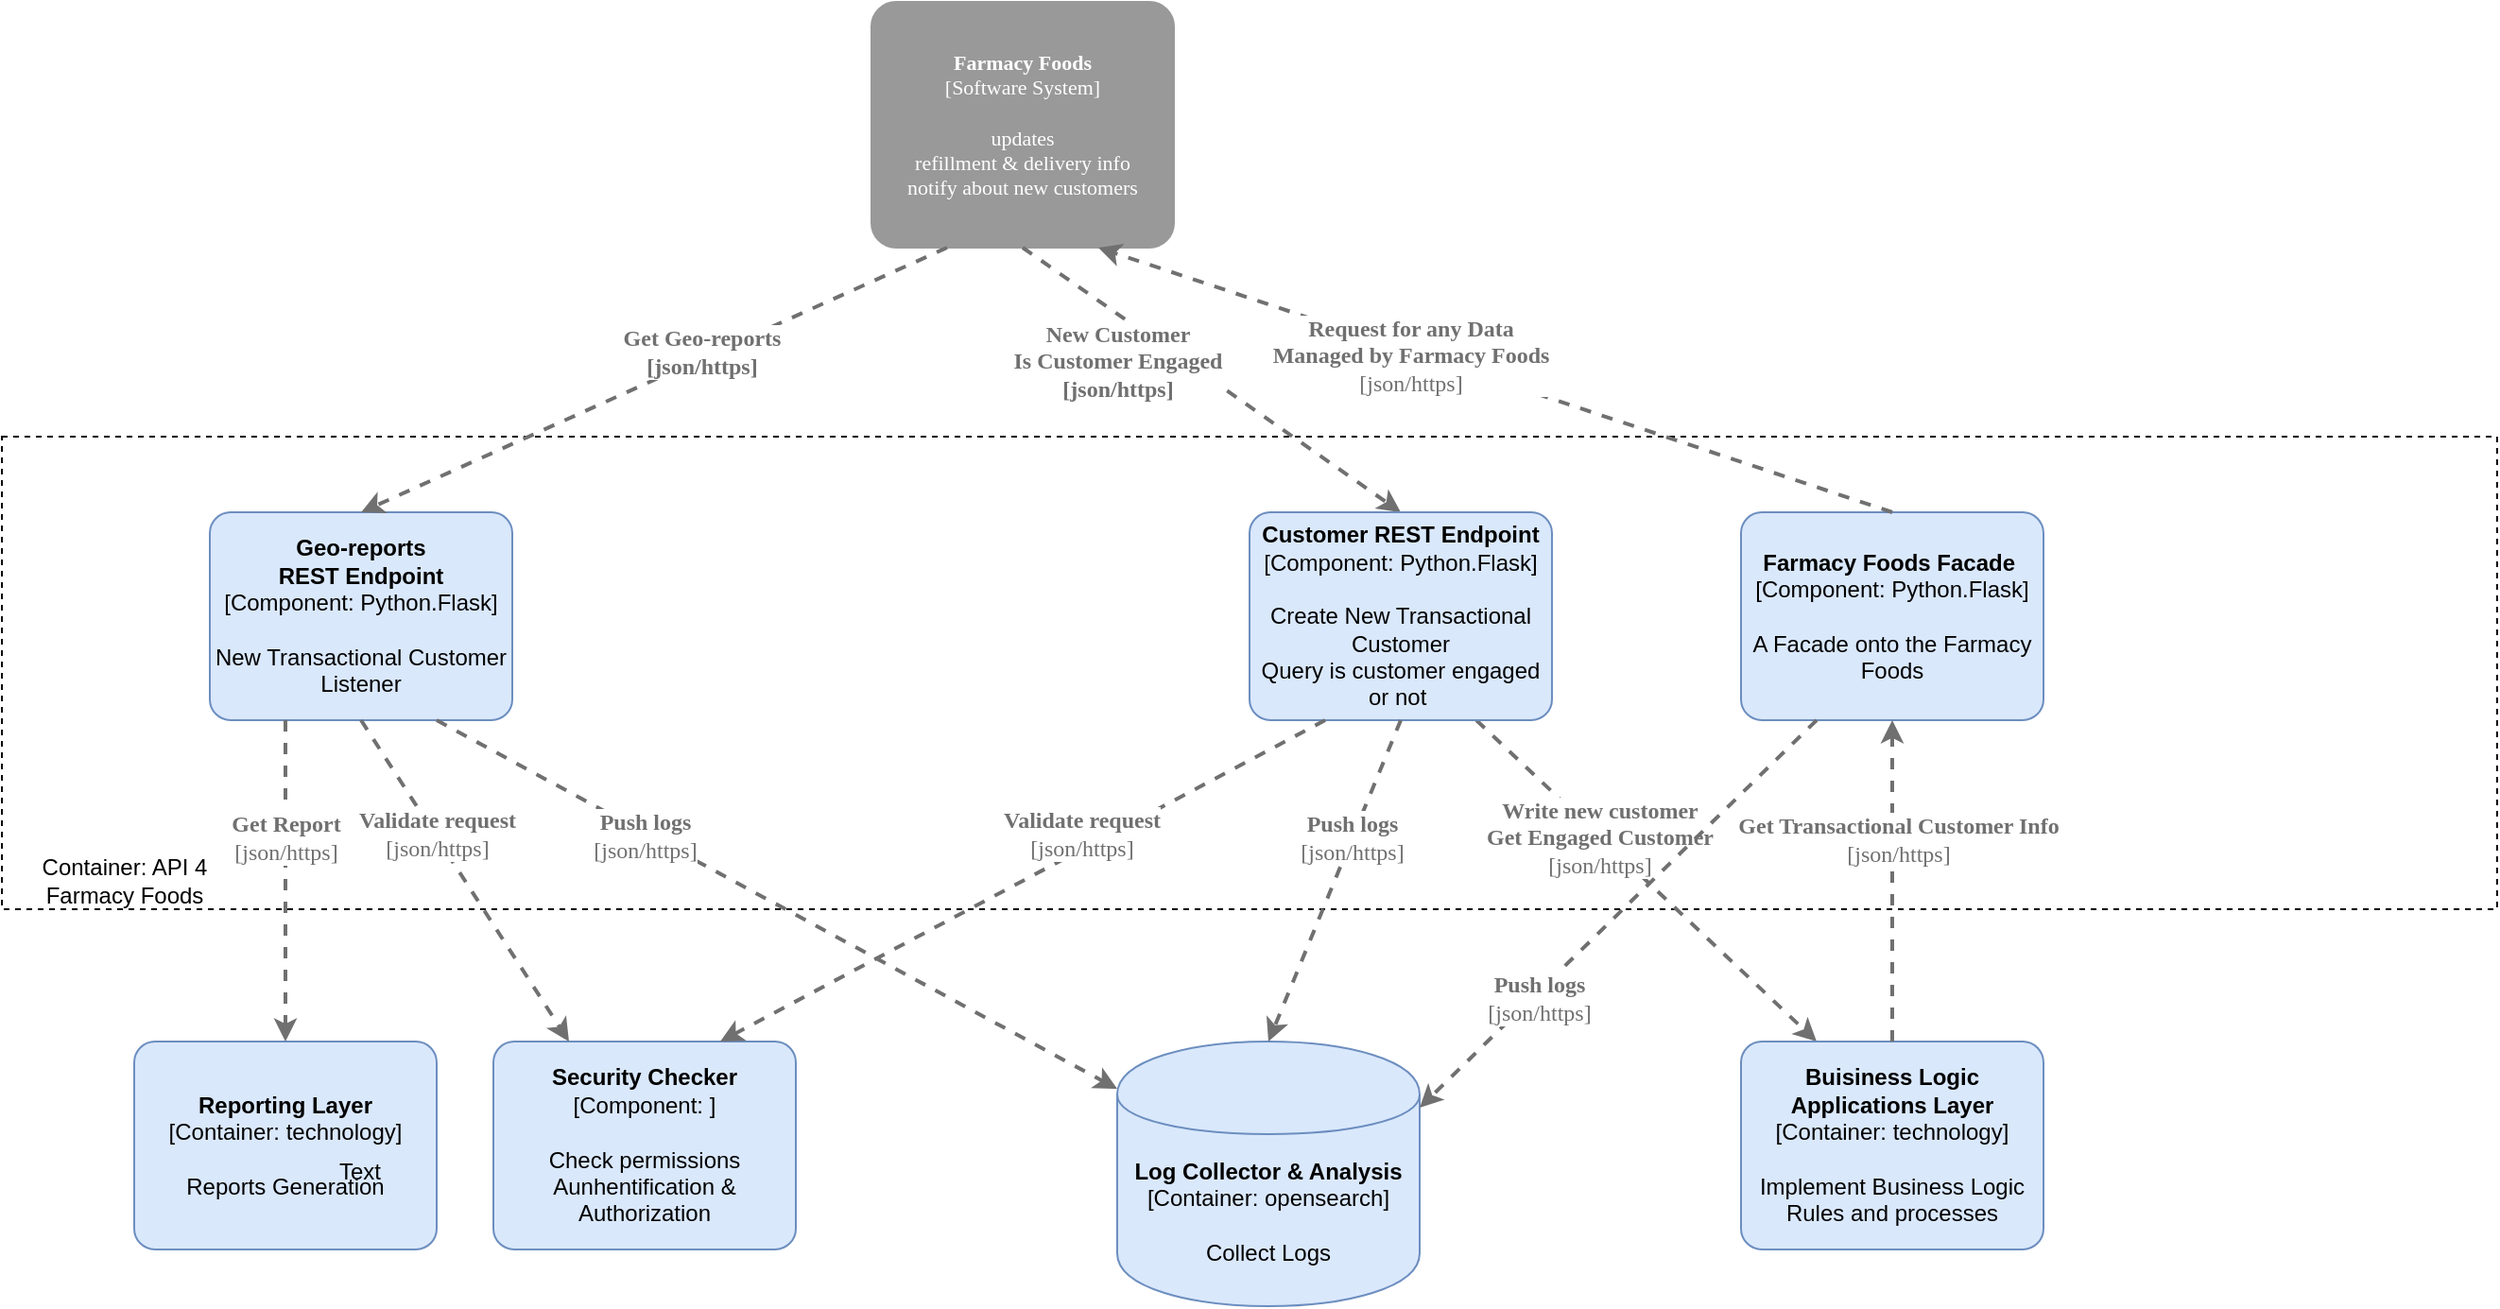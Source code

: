 <mxfile version="13.0.3" type="device"><diagram id="FejU_xL7Wx76AVO8mdSG" name="Page-1"><mxGraphModel dx="1731" dy="567" grid="1" gridSize="10" guides="1" tooltips="1" connect="1" arrows="1" fold="1" page="1" pageScale="1" pageWidth="827" pageHeight="1169" math="0" shadow="0"><root><mxCell id="0"/><mxCell id="1" parent="0"/><mxCell id="1h9RtoSDWQETx1TovlLe-1" value="" style="rounded=0;whiteSpace=wrap;html=1;dashed=1;" parent="1" vertex="1"><mxGeometry x="-140" y="300" width="1320" height="250" as="geometry"/></mxCell><object placeholders="1" c4Name="Farmacy Foods" c4Type="Software System" c4Description="updates&#10;refillment &amp; delivery info&#10;notify about new customers" label="&lt;b style=&quot;font-size: 11px;&quot;&gt;%c4Name%&lt;/b&gt;&lt;div style=&quot;font-size: 11px;&quot;&gt;[%c4Type%]&lt;/div&gt;&lt;br style=&quot;font-size: 11px;&quot;&gt;&lt;div style=&quot;font-size: 11px;&quot;&gt;%c4Description%&lt;/div&gt;" id="9URjR_MEQqm8kvzQ_rZu-7"><mxCell style="rounded=1;whiteSpace=wrap;html=1;labelBackgroundColor=none;fillColor=#999999;fontColor=#ffffff;align=center;arcSize=10;strokeColor=#999999;metaEdit=1;metaData={&quot;c4Type&quot;:{&quot;editable&quot;:false}};points=[[0.25,0,0],[0.5,0,0],[0.75,0,0],[1,0.25,0],[1,0.5,0],[1,0.75,0],[0.75,1,0],[0.5,1,0],[0.25,1,0],[0,0.75,0],[0,0.5,0],[0,0.25,0]];fontFamily=PT Mono;fontSize=11;" parent="1" vertex="1"><mxGeometry x="320" y="70" width="160" height="130" as="geometry"/></mxCell></object><object placeholders="1" c4Type="Relationship" c4Technology="json/https" c4Description="Write new customer&#10;Get Engaged Customer" label="&lt;div style=&quot;text-align: left&quot;&gt;&lt;div style=&quot;text-align: center&quot;&gt;&lt;b&gt;%c4Description%&lt;/b&gt;&lt;/div&gt;&lt;div style=&quot;text-align: center&quot;&gt;[%c4Technology%]&lt;/div&gt;&lt;/div&gt;" id="9URjR_MEQqm8kvzQ_rZu-9"><mxCell style="edgeStyle=none;rounded=0;html=1;entryX=0.25;entryY=0;jettySize=auto;orthogonalLoop=1;strokeColor=#707070;strokeWidth=2;fontColor=#707070;jumpStyle=none;dashed=1;metaEdit=1;metaData={&quot;c4Type&quot;:{&quot;editable&quot;:false}};fontFamily=PT Mono;fontSize=12;startArrow=none;startFill=0;endArrow=classic;endFill=1;verticalAlign=middle;entryDx=0;entryDy=0;entryPerimeter=0;exitX=0.75;exitY=1;exitDx=0;exitDy=0;exitPerimeter=0;" parent="1" target="aKYVrWJ5R1Nlzkp5w-1_-8" edge="1" source="WNrNJUZxD0pCBuLeAD5r-5"><mxGeometry x="-0.273" width="160" relative="1" as="geometry"><mxPoint x="600" y="450" as="sourcePoint"/><mxPoint x="600" y="585" as="targetPoint"/><mxPoint as="offset"/></mxGeometry></mxCell></object><mxCell id="9URjR_MEQqm8kvzQ_rZu-31" value="New Customer&lt;br&gt;Is Customer Engaged&lt;br&gt;[json/https]" style="endArrow=classic;html=1;rounded=0;fontFamily=PT Mono;fontSize=12;fontColor=#707070;verticalAlign=middle;exitX=0.5;exitY=1;exitDx=0;exitDy=0;exitPerimeter=0;entryX=0.5;entryY=0;entryDx=0;entryDy=0;entryPerimeter=0;dashed=1;strokeColor=#707070;strokeWidth=2;endFill=1;startFill=0;fontStyle=1" parent="1" source="9URjR_MEQqm8kvzQ_rZu-7" target="WNrNJUZxD0pCBuLeAD5r-5" edge="1"><mxGeometry x="-0.383" y="-20" width="50" height="50" relative="1" as="geometry"><mxPoint x="560" y="230" as="sourcePoint"/><mxPoint x="560" y="340" as="targetPoint"/><mxPoint as="offset"/></mxGeometry></mxCell><mxCell id="WNrNJUZxD0pCBuLeAD5r-5" value="&lt;b&gt;Customer REST Endpoint&lt;/b&gt;&lt;br&gt;&lt;div&gt;[Component:&amp;nbsp;&lt;span&gt;Python.Flask&lt;/span&gt;&lt;span&gt;]&lt;/span&gt;&lt;/div&gt;&lt;br&gt;&lt;div&gt;Create New Transactional Customer&lt;br&gt;Query is customer engaged or not&amp;nbsp;&lt;/div&gt;" style="rounded=1;whiteSpace=wrap;html=1;labelBackgroundColor=none;fillColor=#dae8fc;fontColor=#000000;align=center;arcSize=10;strokeColor=#6c8ebf;points=[[0.25,0,0],[0.5,0,0],[0.75,0,0],[1,0.25,0],[1,0.5,0],[1,0.75,0],[0.75,1,0],[0.5,1,0],[0.25,1,0],[0,0.75,0],[0,0.5,0],[0,0.25,0]];" parent="1" vertex="1"><mxGeometry x="520" y="340" width="160" height="110.0" as="geometry"/></mxCell><mxCell id="WNrNJUZxD0pCBuLeAD5r-7" value="&lt;span&gt;&lt;b&gt;Farmacy Foods Facade&amp;nbsp;&lt;br&gt;&lt;/b&gt;[Component:&amp;nbsp;&lt;/span&gt;&lt;span&gt;Python.Flask&lt;/span&gt;&lt;span&gt;]&lt;/span&gt;&lt;br&gt;&lt;br&gt;&lt;div&gt;A Facade onto the Farmacy Foods&lt;/div&gt;" style="rounded=1;whiteSpace=wrap;html=1;labelBackgroundColor=none;fillColor=#dae8fc;fontColor=#000000;align=center;arcSize=10;strokeColor=#6c8ebf;points=[[0.25,0,0],[0.5,0,0],[0.75,0,0],[1,0.25,0],[1,0.5,0],[1,0.75,0],[0.75,1,0],[0.5,1,0],[0.25,1,0],[0,0.75,0],[0,0.5,0],[0,0.25,0]];" parent="1" vertex="1"><mxGeometry x="780" y="340" width="160" height="110.0" as="geometry"/></mxCell><object placeholders="1" c4Type="Relationship" c4Technology="json/https" c4Description="Request for any Data&#10;Managed by Farmacy Foods" label="&lt;div style=&quot;text-align: left&quot;&gt;&lt;div style=&quot;text-align: center&quot;&gt;&lt;b&gt;%c4Description%&lt;/b&gt;&lt;/div&gt;&lt;div style=&quot;text-align: center&quot;&gt;[%c4Technology%]&lt;/div&gt;&lt;/div&gt;" id="WNrNJUZxD0pCBuLeAD5r-10"><mxCell style="edgeStyle=none;rounded=0;html=1;entryX=0.75;entryY=1;jettySize=auto;orthogonalLoop=1;strokeColor=#707070;strokeWidth=2;fontColor=#707070;jumpStyle=none;dashed=1;metaEdit=1;metaData={&quot;c4Type&quot;:{&quot;editable&quot;:false}};fontFamily=PT Mono;fontSize=12;startArrow=none;startFill=0;endArrow=classic;endFill=1;verticalAlign=middle;entryDx=0;entryDy=0;entryPerimeter=0;exitX=0.5;exitY=0;exitDx=0;exitDy=0;exitPerimeter=0;" parent="1" source="WNrNJUZxD0pCBuLeAD5r-7" target="9URjR_MEQqm8kvzQ_rZu-7" edge="1"><mxGeometry x="0.211" y="2" width="160" relative="1" as="geometry"><mxPoint x="1070" y="150" as="sourcePoint"/><mxPoint x="1070" y="285" as="targetPoint"/><mxPoint as="offset"/></mxGeometry></mxCell></object><mxCell id="aKYVrWJ5R1Nlzkp5w-1_-1" value="Container: API 4 Farmacy Foods" style="text;html=1;strokeColor=none;fillColor=none;align=center;verticalAlign=middle;whiteSpace=wrap;rounded=0;" vertex="1" parent="1"><mxGeometry x="-140" y="520" width="130" height="30" as="geometry"/></mxCell><mxCell id="aKYVrWJ5R1Nlzkp5w-1_-4" value="&lt;b&gt;Security Checker&lt;/b&gt;&lt;br&gt;&lt;div&gt;[Component:&amp;nbsp;&lt;span&gt;]&lt;/span&gt;&lt;/div&gt;&lt;br&gt;&lt;div&gt;Check permissions&lt;br&gt;Aunhentification &amp;amp; Authorization&lt;/div&gt;" style="rounded=1;whiteSpace=wrap;html=1;labelBackgroundColor=none;fillColor=#dae8fc;fontColor=#000000;align=center;arcSize=10;strokeColor=#6c8ebf;points=[[0.25,0,0],[0.5,0,0],[0.75,0,0],[1,0.25,0],[1,0.5,0],[1,0.75,0],[0.75,1,0],[0.5,1,0],[0.25,1,0],[0,0.75,0],[0,0.5,0],[0,0.25,0]];" vertex="1" parent="1"><mxGeometry x="120" y="620" width="160" height="110.0" as="geometry"/></mxCell><object placeholders="1" c4Type="Relationship" c4Technology="json/https" c4Description="Validate request" label="&lt;div style=&quot;text-align: left&quot;&gt;&lt;div style=&quot;text-align: center&quot;&gt;&lt;b&gt;%c4Description%&lt;/b&gt;&lt;/div&gt;&lt;div style=&quot;text-align: center&quot;&gt;[%c4Technology%]&lt;/div&gt;&lt;/div&gt;" id="aKYVrWJ5R1Nlzkp5w-1_-6"><mxCell style="edgeStyle=none;rounded=0;html=1;jettySize=auto;orthogonalLoop=1;strokeColor=#707070;strokeWidth=2;fontColor=#707070;jumpStyle=none;dashed=1;metaEdit=1;metaData={&quot;c4Type&quot;:{&quot;editable&quot;:false}};fontFamily=PT Mono;fontSize=12;startArrow=none;startFill=0;endArrow=classic;endFill=1;verticalAlign=middle;exitX=0.25;exitY=1;exitDx=0;exitDy=0;exitPerimeter=0;entryX=0.75;entryY=0;entryDx=0;entryDy=0;entryPerimeter=0;" edge="1" parent="1" source="WNrNJUZxD0pCBuLeAD5r-5" target="aKYVrWJ5R1Nlzkp5w-1_-4"><mxGeometry x="-0.211" y="-8" width="160" relative="1" as="geometry"><mxPoint x="390" y="230" as="sourcePoint"/><mxPoint x="430" y="365" as="targetPoint"/><mxPoint x="1" as="offset"/></mxGeometry></mxCell></object><mxCell id="aKYVrWJ5R1Nlzkp5w-1_-8" value="&lt;b&gt;Buisiness Logic Applications Layer&lt;/b&gt;&lt;br&gt;&lt;div&gt;[Container: technology&lt;span&gt;]&lt;/span&gt;&lt;/div&gt;&lt;br&gt;&lt;div&gt;Implement Business Logic&lt;br&gt;Rules and processes&lt;/div&gt;" style="rounded=1;whiteSpace=wrap;html=1;labelBackgroundColor=none;fillColor=#dae8fc;fontColor=#000000;align=center;arcSize=10;strokeColor=#6c8ebf;points=[[0.25,0,0],[0.5,0,0],[0.75,0,0],[1,0.25,0],[1,0.5,0],[1,0.75,0],[0.75,1,0],[0.5,1,0],[0.25,1,0],[0,0.75,0],[0,0.5,0],[0,0.25,0]];" vertex="1" parent="1"><mxGeometry x="780" y="620" width="160" height="110.0" as="geometry"/></mxCell><object placeholders="1" c4Type="Relationship" c4Technology="json/https" c4Description="Get Transactional Customer Info" label="&lt;div style=&quot;text-align: left&quot;&gt;&lt;div style=&quot;text-align: center&quot;&gt;&lt;b&gt;%c4Description%&lt;/b&gt;&lt;/div&gt;&lt;div style=&quot;text-align: center&quot;&gt;[%c4Technology%]&lt;/div&gt;&lt;/div&gt;" id="aKYVrWJ5R1Nlzkp5w-1_-10"><mxCell style="edgeStyle=none;rounded=0;html=1;entryX=0.5;entryY=1;jettySize=auto;orthogonalLoop=1;strokeColor=#707070;strokeWidth=2;fontColor=#707070;jumpStyle=none;dashed=1;metaEdit=1;metaData={&quot;c4Type&quot;:{&quot;editable&quot;:false}};fontFamily=PT Mono;fontSize=12;startArrow=none;startFill=0;endArrow=classic;endFill=1;verticalAlign=middle;entryDx=0;entryDy=0;entryPerimeter=0;exitX=0.5;exitY=0;exitDx=0;exitDy=0;exitPerimeter=0;" edge="1" parent="1" source="aKYVrWJ5R1Nlzkp5w-1_-8" target="WNrNJUZxD0pCBuLeAD5r-7"><mxGeometry x="0.27" y="-3" width="160" relative="1" as="geometry"><mxPoint x="560" y="620" as="sourcePoint"/><mxPoint x="690" y="780" as="targetPoint"/><mxPoint y="1" as="offset"/></mxGeometry></mxCell></object><mxCell id="aKYVrWJ5R1Nlzkp5w-1_-12" value="&lt;b&gt;Reporting Layer&lt;/b&gt;&lt;br&gt;&lt;div&gt;[Container:&lt;span&gt;&amp;nbsp;technology&lt;/span&gt;&lt;span&gt;]&lt;/span&gt;&lt;/div&gt;&lt;br&gt;&lt;div&gt;Reports Generation&lt;/div&gt;" style="rounded=1;whiteSpace=wrap;html=1;labelBackgroundColor=none;fillColor=#dae8fc;fontColor=#000000;align=center;arcSize=10;strokeColor=#6c8ebf;points=[[0.25,0,0],[0.5,0,0],[0.75,0,0],[1,0.25,0],[1,0.5,0],[1,0.75,0],[0.75,1,0],[0.5,1,0],[0.25,1,0],[0,0.75,0],[0,0.5,0],[0,0.25,0]];" vertex="1" parent="1"><mxGeometry x="-70" y="620" width="160" height="110.0" as="geometry"/></mxCell><mxCell id="aKYVrWJ5R1Nlzkp5w-1_-25" value="Text" style="text;html=1;align=center;verticalAlign=middle;resizable=0;points=[];autosize=1;" vertex="1" parent="aKYVrWJ5R1Nlzkp5w-1_-12"><mxGeometry x="99" y="59" width="40" height="20" as="geometry"/></mxCell><mxCell id="aKYVrWJ5R1Nlzkp5w-1_-13" value="&lt;b&gt;Geo-reports&lt;br&gt;REST Endpoint&lt;/b&gt;&lt;br&gt;&lt;div&gt;[Component:&amp;nbsp;&lt;span&gt;Python.Flask&lt;/span&gt;&lt;span&gt;]&lt;/span&gt;&lt;/div&gt;&lt;br&gt;&lt;div&gt;New Transactional Customer Listener&lt;/div&gt;" style="rounded=1;whiteSpace=wrap;html=1;labelBackgroundColor=none;fillColor=#dae8fc;fontColor=#000000;align=center;arcSize=10;strokeColor=#6c8ebf;points=[[0.25,0,0],[0.5,0,0],[0.75,0,0],[1,0.25,0],[1,0.5,0],[1,0.75,0],[0.75,1,0],[0.5,1,0],[0.25,1,0],[0,0.75,0],[0,0.5,0],[0,0.25,0]];" vertex="1" parent="1"><mxGeometry x="-30" y="340" width="160" height="110.0" as="geometry"/></mxCell><object placeholders="1" c4Type="Relationship" c4Technology="json/https" c4Description="Validate request" label="&lt;div style=&quot;text-align: left&quot;&gt;&lt;div style=&quot;text-align: center&quot;&gt;&lt;b&gt;%c4Description%&lt;/b&gt;&lt;/div&gt;&lt;div style=&quot;text-align: center&quot;&gt;[%c4Technology%]&lt;/div&gt;&lt;/div&gt;" id="aKYVrWJ5R1Nlzkp5w-1_-14"><mxCell style="edgeStyle=none;rounded=0;html=1;jettySize=auto;orthogonalLoop=1;strokeColor=#707070;strokeWidth=2;fontColor=#707070;jumpStyle=none;dashed=1;metaEdit=1;metaData={&quot;c4Type&quot;:{&quot;editable&quot;:false}};fontFamily=PT Mono;fontSize=12;startArrow=none;startFill=0;endArrow=classic;endFill=1;verticalAlign=middle;exitX=0.5;exitY=1;exitDx=0;exitDy=0;exitPerimeter=0;entryX=0.25;entryY=0;entryDx=0;entryDy=0;entryPerimeter=0;" edge="1" source="aKYVrWJ5R1Nlzkp5w-1_-13" parent="1" target="aKYVrWJ5R1Nlzkp5w-1_-4"><mxGeometry x="-0.288" y="1" width="160" relative="1" as="geometry"><mxPoint x="-160" y="230" as="sourcePoint"/><mxPoint x="-140" y="367.5" as="targetPoint"/><mxPoint as="offset"/></mxGeometry></mxCell></object><mxCell id="aKYVrWJ5R1Nlzkp5w-1_-16" value="Get Geo-reports&lt;br&gt;[json/https]" style="endArrow=classic;html=1;rounded=0;fontFamily=PT Mono;fontSize=12;fontColor=#707070;verticalAlign=middle;exitX=0.25;exitY=1;exitDx=0;exitDy=0;exitPerimeter=0;entryX=0.5;entryY=0;entryDx=0;entryDy=0;entryPerimeter=0;dashed=1;strokeColor=#707070;strokeWidth=2;endFill=1;startFill=0;fontStyle=1" edge="1" parent="1" source="9URjR_MEQqm8kvzQ_rZu-7" target="aKYVrWJ5R1Nlzkp5w-1_-13"><mxGeometry x="-0.176" y="-3" width="50" height="50" relative="1" as="geometry"><mxPoint x="230" y="180" as="sourcePoint"/><mxPoint x="380" y="320" as="targetPoint"/><mxPoint x="-1" as="offset"/></mxGeometry></mxCell><object placeholders="1" c4Type="Relationship" c4Technology="json/https" c4Description="Get Report" label="&lt;div style=&quot;text-align: left&quot;&gt;&lt;div style=&quot;text-align: center&quot;&gt;&lt;b&gt;%c4Description%&lt;/b&gt;&lt;/div&gt;&lt;div style=&quot;text-align: center&quot;&gt;[%c4Technology%]&lt;/div&gt;&lt;/div&gt;" id="aKYVrWJ5R1Nlzkp5w-1_-17"><mxCell style="edgeStyle=none;rounded=0;html=1;entryX=0.5;entryY=0;jettySize=auto;orthogonalLoop=1;strokeColor=#707070;strokeWidth=2;fontColor=#707070;jumpStyle=none;dashed=1;metaEdit=1;metaData={&quot;c4Type&quot;:{&quot;editable&quot;:false}};fontFamily=PT Mono;fontSize=12;startArrow=none;startFill=0;endArrow=classic;endFill=1;verticalAlign=middle;entryDx=0;entryDy=0;entryPerimeter=0;exitX=0.25;exitY=1;exitDx=0;exitDy=0;exitPerimeter=0;" edge="1" parent="1" source="aKYVrWJ5R1Nlzkp5w-1_-13" target="aKYVrWJ5R1Nlzkp5w-1_-12"><mxGeometry x="-0.273" width="160" relative="1" as="geometry"><mxPoint x="100" y="630" as="sourcePoint"/><mxPoint x="190" y="790" as="targetPoint"/><mxPoint as="offset"/></mxGeometry></mxCell></object><mxCell id="aKYVrWJ5R1Nlzkp5w-1_-18" value="&lt;span&gt;&lt;b&gt;Log Collector &amp;amp; Analysis&lt;/b&gt;&lt;/span&gt;&lt;div&gt;[Container: opensearch]&lt;/div&gt;&lt;br&gt;&lt;div&gt;Collect Logs&lt;/div&gt;" style="shape=cylinder;whiteSpace=wrap;html=1;boundedLbl=1;rounded=0;labelBackgroundColor=none;fillColor=#dae8fc;fontSize=12;fontColor=#000000;align=center;strokeColor=#6c8ebf;points=[[0.5,0,0],[1,0.25,0],[1,0.5,0],[1,0.75,0],[0.5,1,0],[0,0.75,0],[0,0.5,0],[0,0.25,0]];" vertex="1" parent="1"><mxGeometry x="450" y="620" width="160" height="140" as="geometry"/></mxCell><object placeholders="1" c4Type="Relationship" c4Technology="json/https" c4Description="Push logs" label="&lt;div style=&quot;text-align: left&quot;&gt;&lt;div style=&quot;text-align: center&quot;&gt;&lt;b&gt;%c4Description%&lt;/b&gt;&lt;/div&gt;&lt;div style=&quot;text-align: center&quot;&gt;[%c4Technology%]&lt;/div&gt;&lt;/div&gt;" id="aKYVrWJ5R1Nlzkp5w-1_-21"><mxCell style="edgeStyle=none;rounded=0;html=1;entryX=0;entryY=0.179;jettySize=auto;orthogonalLoop=1;strokeColor=#707070;strokeWidth=2;fontColor=#707070;jumpStyle=none;dashed=1;metaEdit=1;metaData={&quot;c4Type&quot;:{&quot;editable&quot;:false}};fontFamily=PT Mono;fontSize=12;startArrow=none;startFill=0;endArrow=classic;endFill=1;verticalAlign=middle;entryDx=0;entryDy=0;entryPerimeter=0;exitX=0.75;exitY=1;exitDx=0;exitDy=0;exitPerimeter=0;" edge="1" parent="1" source="aKYVrWJ5R1Nlzkp5w-1_-13" target="aKYVrWJ5R1Nlzkp5w-1_-18"><mxGeometry x="-0.388" width="160" relative="1" as="geometry"><mxPoint x="210" y="580" as="sourcePoint"/><mxPoint x="210" y="740" as="targetPoint"/><mxPoint y="1" as="offset"/></mxGeometry></mxCell></object><object placeholders="1" c4Type="Relationship" c4Technology="json/https" c4Description="Push logs" label="&lt;div style=&quot;text-align: left&quot;&gt;&lt;div style=&quot;text-align: center&quot;&gt;&lt;b&gt;%c4Description%&lt;/b&gt;&lt;/div&gt;&lt;div style=&quot;text-align: center&quot;&gt;[%c4Technology%]&lt;/div&gt;&lt;/div&gt;" id="aKYVrWJ5R1Nlzkp5w-1_-22"><mxCell style="edgeStyle=none;rounded=0;html=1;entryX=0.5;entryY=0;jettySize=auto;orthogonalLoop=1;strokeColor=#707070;strokeWidth=2;fontColor=#707070;jumpStyle=none;dashed=1;metaEdit=1;metaData={&quot;c4Type&quot;:{&quot;editable&quot;:false}};fontFamily=PT Mono;fontSize=12;startArrow=none;startFill=0;endArrow=classic;endFill=1;verticalAlign=middle;entryDx=0;entryDy=0;entryPerimeter=0;exitX=0.5;exitY=1;exitDx=0;exitDy=0;exitPerimeter=0;" edge="1" parent="1" source="WNrNJUZxD0pCBuLeAD5r-5" target="aKYVrWJ5R1Nlzkp5w-1_-18"><mxGeometry x="-0.273" width="160" relative="1" as="geometry"><mxPoint x="520" y="610" as="sourcePoint"/><mxPoint x="750" y="780.06" as="targetPoint"/><mxPoint as="offset"/></mxGeometry></mxCell></object><object placeholders="1" c4Type="Relationship" c4Technology="json/https" c4Description="Push logs" label="&lt;div style=&quot;text-align: left&quot;&gt;&lt;div style=&quot;text-align: center&quot;&gt;&lt;b&gt;%c4Description%&lt;/b&gt;&lt;/div&gt;&lt;div style=&quot;text-align: center&quot;&gt;[%c4Technology%]&lt;/div&gt;&lt;/div&gt;" id="aKYVrWJ5R1Nlzkp5w-1_-23"><mxCell style="edgeStyle=none;rounded=0;html=1;entryX=1;entryY=0.25;jettySize=auto;orthogonalLoop=1;strokeColor=#707070;strokeWidth=2;fontColor=#707070;jumpStyle=none;dashed=1;metaEdit=1;metaData={&quot;c4Type&quot;:{&quot;editable&quot;:false}};fontFamily=PT Mono;fontSize=12;startArrow=none;startFill=0;endArrow=classic;endFill=1;verticalAlign=middle;entryDx=0;entryDy=0;entryPerimeter=0;exitX=0.25;exitY=1;exitDx=0;exitDy=0;exitPerimeter=0;" edge="1" parent="1" source="WNrNJUZxD0pCBuLeAD5r-7" target="aKYVrWJ5R1Nlzkp5w-1_-18"><mxGeometry x="0.419" y="3" width="160" relative="1" as="geometry"><mxPoint x="580" y="620" as="sourcePoint"/><mxPoint x="420" y="765" as="targetPoint"/><mxPoint as="offset"/></mxGeometry></mxCell></object></root></mxGraphModel></diagram></mxfile>